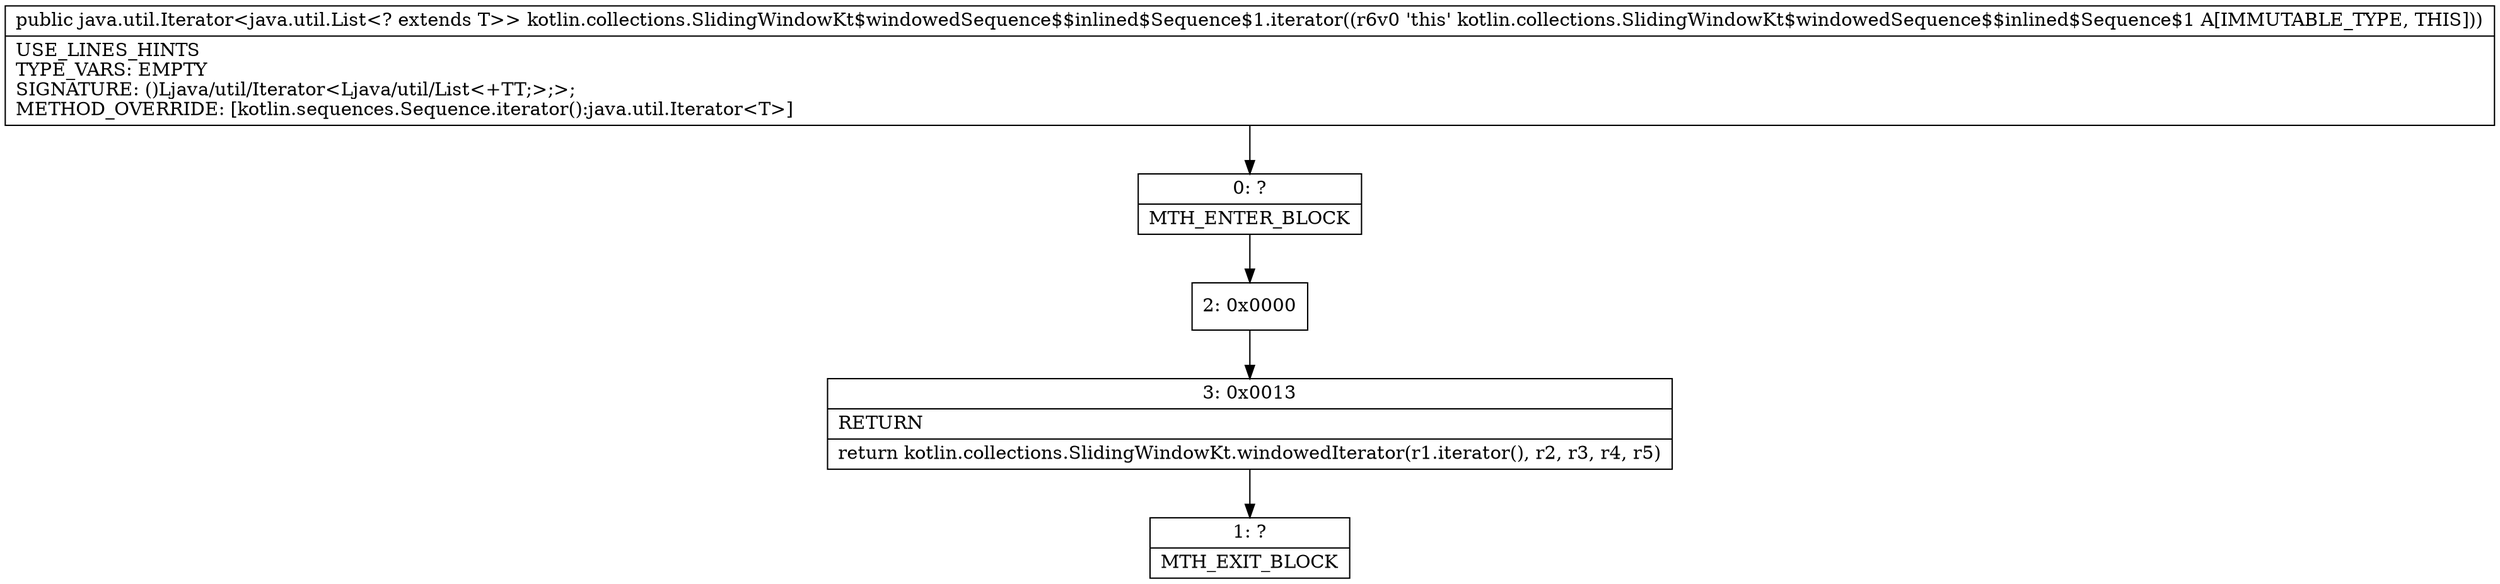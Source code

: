 digraph "CFG forkotlin.collections.SlidingWindowKt$windowedSequence$$inlined$Sequence$1.iterator()Ljava\/util\/Iterator;" {
Node_0 [shape=record,label="{0\:\ ?|MTH_ENTER_BLOCK\l}"];
Node_2 [shape=record,label="{2\:\ 0x0000}"];
Node_3 [shape=record,label="{3\:\ 0x0013|RETURN\l|return kotlin.collections.SlidingWindowKt.windowedIterator(r1.iterator(), r2, r3, r4, r5)\l}"];
Node_1 [shape=record,label="{1\:\ ?|MTH_EXIT_BLOCK\l}"];
MethodNode[shape=record,label="{public java.util.Iterator\<java.util.List\<? extends T\>\> kotlin.collections.SlidingWindowKt$windowedSequence$$inlined$Sequence$1.iterator((r6v0 'this' kotlin.collections.SlidingWindowKt$windowedSequence$$inlined$Sequence$1 A[IMMUTABLE_TYPE, THIS]))  | USE_LINES_HINTS\lTYPE_VARS: EMPTY\lSIGNATURE: ()Ljava\/util\/Iterator\<Ljava\/util\/List\<+TT;\>;\>;\lMETHOD_OVERRIDE: [kotlin.sequences.Sequence.iterator():java.util.Iterator\<T\>]\l}"];
MethodNode -> Node_0;Node_0 -> Node_2;
Node_2 -> Node_3;
Node_3 -> Node_1;
}

